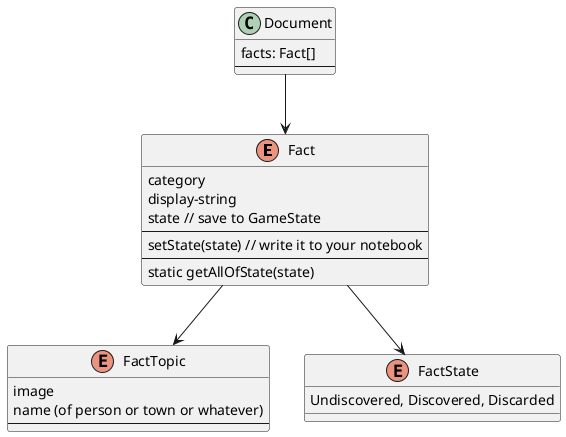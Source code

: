 @startuml

enum Fact {
    category
    display-string
    state // save to GameState
    --
    setState(state) // write it to your notebook
    --
    static getAllOfState(state)
}
Fact --> FactTopic
Fact --> FactState

enum FactState {
    Undiscovered, Discovered, Discarded
}

enum FactTopic {
    image
    name (of person or town or whatever)
    --
}

class Document {
    facts: Fact[]
    --
}
Document --> Fact

@enduml